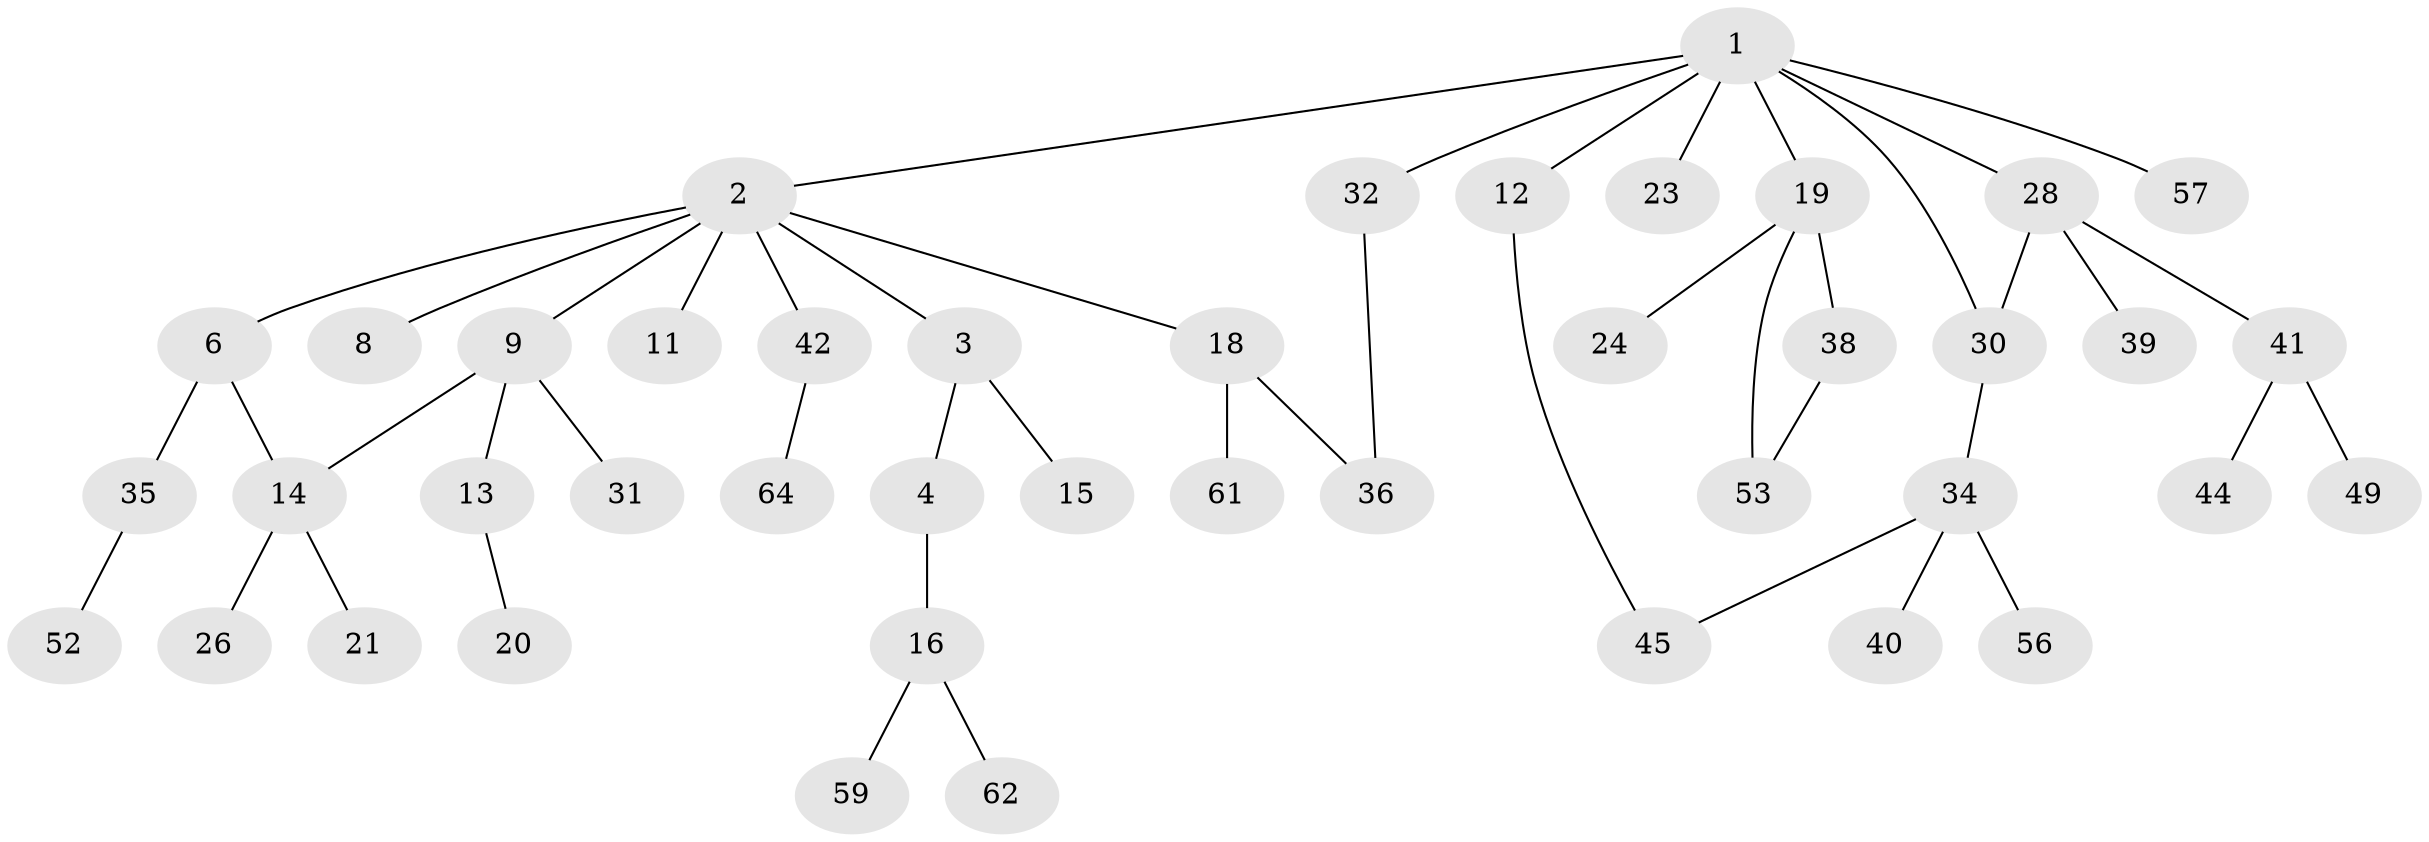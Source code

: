 // original degree distribution, {7: 0.015625, 5: 0.0625, 4: 0.09375, 3: 0.140625, 1: 0.46875, 2: 0.21875}
// Generated by graph-tools (version 1.1) at 2025/10/02/27/25 16:10:54]
// undirected, 43 vertices, 47 edges
graph export_dot {
graph [start="1"]
  node [color=gray90,style=filled];
  1 [super="+10"];
  2 [super="+7"];
  3 [super="+5"];
  4 [super="+25"];
  6;
  8;
  9 [super="+29"];
  11;
  12 [super="+17"];
  13;
  14 [super="+51"];
  15;
  16 [super="+54"];
  18 [super="+27"];
  19 [super="+22"];
  20 [super="+60"];
  21;
  23 [super="+46"];
  24 [super="+43"];
  26;
  28 [super="+33"];
  30;
  31;
  32;
  34 [super="+48"];
  35 [super="+37"];
  36 [super="+47"];
  38 [super="+63"];
  39;
  40;
  41 [super="+50"];
  42 [super="+55"];
  44 [super="+58"];
  45;
  49;
  52;
  53;
  56;
  57;
  59;
  61;
  62;
  64;
  1 -- 2;
  1 -- 12;
  1 -- 19;
  1 -- 23;
  1 -- 32;
  1 -- 57;
  1 -- 28;
  1 -- 30;
  2 -- 3;
  2 -- 6;
  2 -- 8;
  2 -- 18;
  2 -- 9;
  2 -- 42;
  2 -- 11;
  3 -- 4;
  3 -- 15;
  4 -- 16;
  6 -- 14;
  6 -- 35;
  9 -- 13;
  9 -- 31;
  9 -- 14;
  12 -- 45;
  13 -- 20;
  14 -- 21;
  14 -- 26;
  16 -- 62;
  16 -- 59;
  18 -- 61;
  18 -- 36;
  19 -- 24;
  19 -- 38;
  19 -- 53;
  28 -- 39;
  28 -- 30;
  28 -- 41;
  30 -- 34;
  32 -- 36;
  34 -- 40;
  34 -- 45;
  34 -- 56;
  35 -- 52;
  38 -- 53;
  41 -- 44;
  41 -- 49;
  42 -- 64;
}
